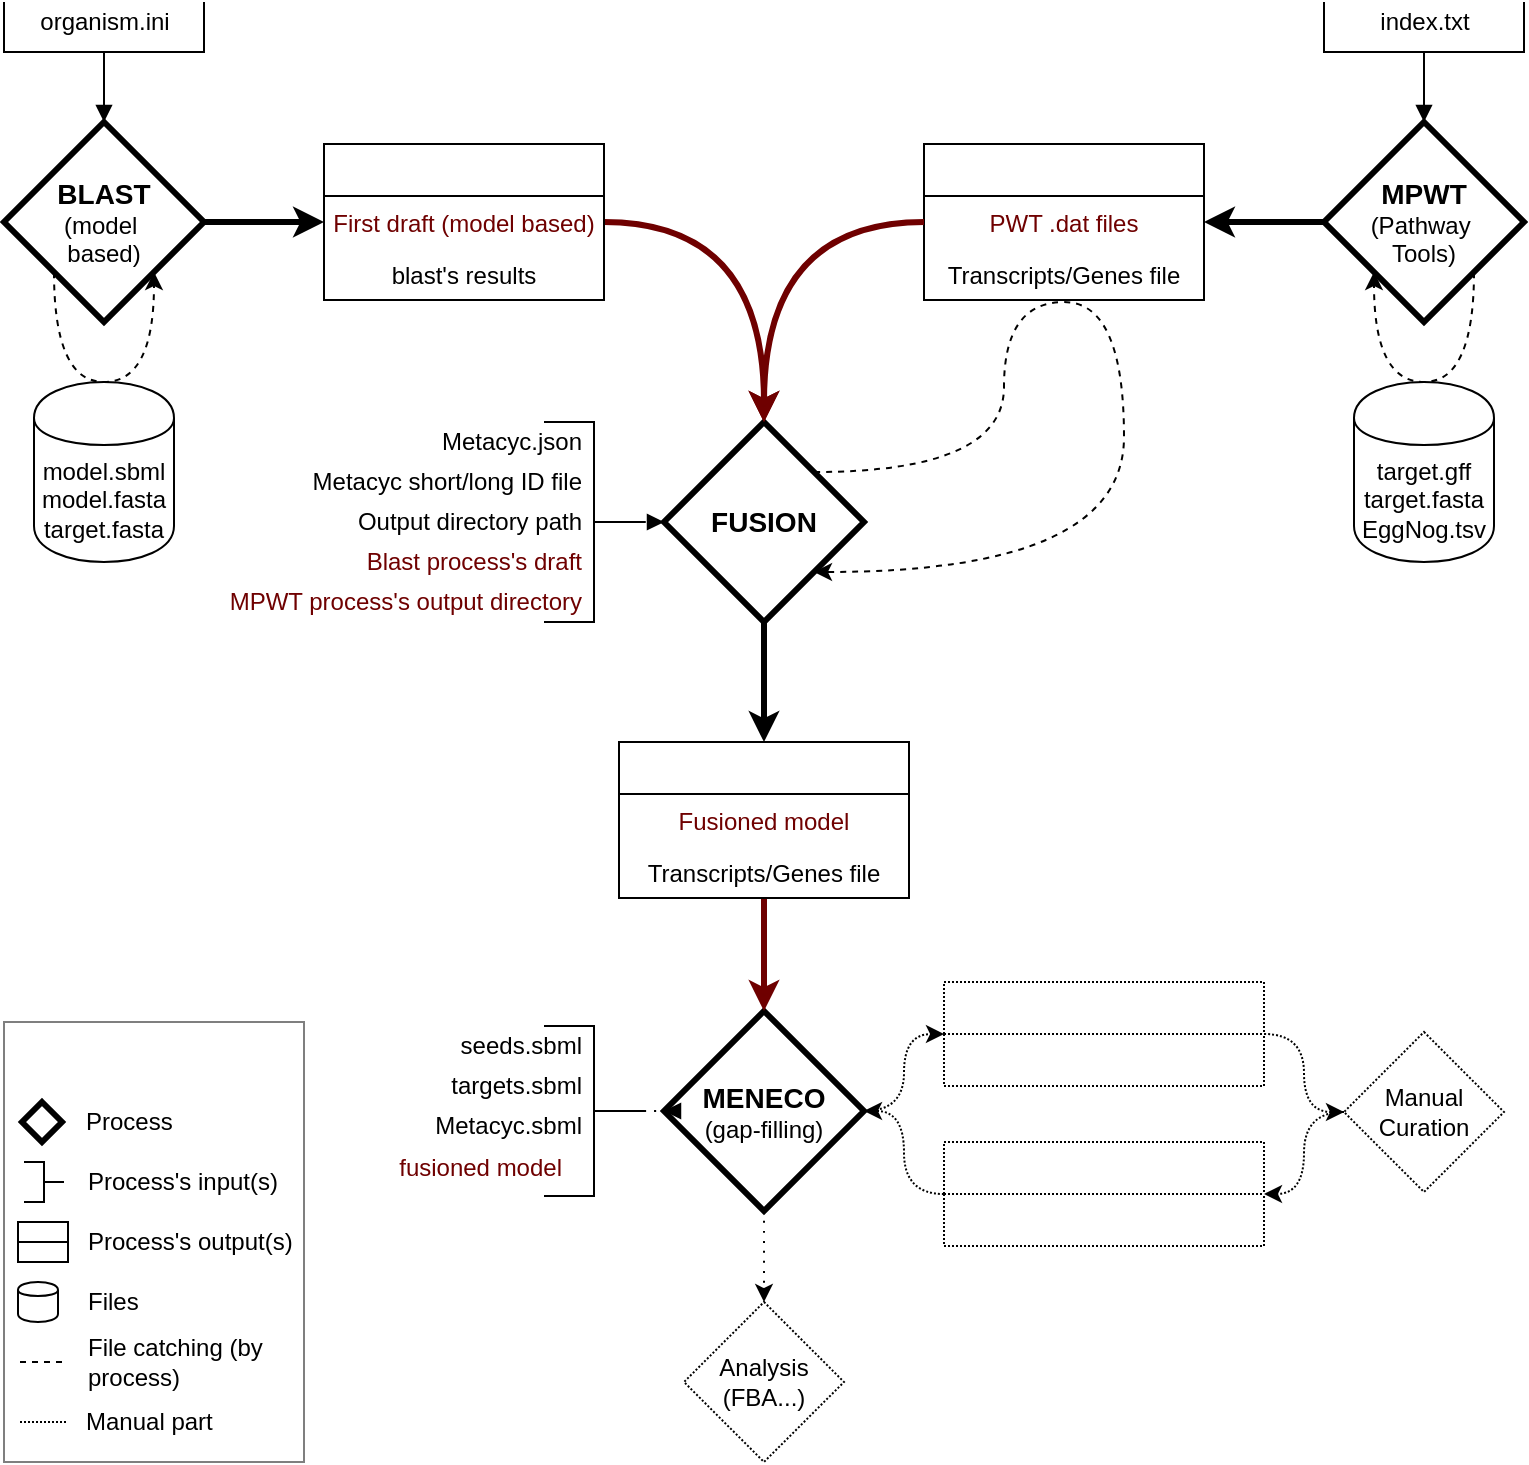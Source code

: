 <mxfile version="13.1.3">
    <diagram id="o0smKaDgvFKERGBBpBr-" name="Page-1">
        <mxGraphModel dx="1315" dy="858" grid="1" gridSize="10" guides="1" tooltips="1" connect="1" arrows="1" fold="1" page="1" pageScale="1" pageWidth="827" pageHeight="1169" math="0" shadow="0">
            <root>
                <mxCell id="0"/>
                <mxCell id="1" parent="0"/>
                <mxCell id="174" value="&lt;b&gt;&lt;u&gt;Legend&lt;br&gt;&lt;br&gt;&lt;/u&gt;&lt;/b&gt;&lt;br&gt;&lt;br&gt;&lt;br&gt;&lt;br&gt;&lt;br&gt;&lt;br&gt;&lt;br&gt;&lt;div style=&quot;text-align: left&quot;&gt;&lt;br&gt;&lt;/div&gt;&lt;div style=&quot;text-align: left&quot;&gt;&lt;br&gt;&lt;/div&gt;&lt;div style=&quot;text-align: left&quot;&gt;&lt;br&gt;&lt;/div&gt;&lt;div style=&quot;text-align: left&quot;&gt;&lt;br&gt;&lt;/div&gt;&lt;div style=&quot;text-align: left&quot;&gt;&lt;br&gt;&lt;/div&gt;" style="rounded=0;whiteSpace=wrap;html=1;labelBackgroundColor=none;strokeWidth=1;fillColor=#ffffff;gradientColor=none;fontColor=#FFFFFF;align=center;shadow=0;opacity=50;" vertex="1" parent="1">
                    <mxGeometry x="40" y="540" width="150" height="220" as="geometry"/>
                </mxCell>
                <mxCell id="4" style="edgeStyle=orthogonalEdgeStyle;rounded=0;orthogonalLoop=1;jettySize=auto;html=1;entryX=0;entryY=0.5;entryDx=0;entryDy=0;strokeWidth=3;" edge="1" parent="1" source="HzG04TnZoqRZdCO0ONwn-1">
                    <mxGeometry relative="1" as="geometry">
                        <mxPoint x="200" y="140" as="targetPoint"/>
                    </mxGeometry>
                </mxCell>
                <mxCell id="51" style="edgeStyle=orthogonalEdgeStyle;curved=1;orthogonalLoop=1;jettySize=auto;html=1;dashed=1;exitX=0;exitY=1;exitDx=0;exitDy=0;entryX=1;entryY=1;entryDx=0;entryDy=0;" edge="1" parent="1" source="HzG04TnZoqRZdCO0ONwn-1" target="HzG04TnZoqRZdCO0ONwn-1">
                    <mxGeometry relative="1" as="geometry">
                        <mxPoint x="160" y="220" as="targetPoint"/>
                        <Array as="points">
                            <mxPoint x="65" y="220"/>
                            <mxPoint x="115" y="220"/>
                        </Array>
                    </mxGeometry>
                </mxCell>
                <mxCell id="HzG04TnZoqRZdCO0ONwn-1" value="&lt;b&gt;&lt;font style=&quot;font-size: 14px&quot;&gt;BLAST&lt;/font&gt;&lt;/b&gt;&lt;br&gt;&lt;font style=&quot;font-size: 12px&quot;&gt;(model&amp;nbsp;&lt;br&gt;based)&lt;/font&gt;" style="rhombus;labelBorderColor=none;labelBackgroundColor=none;whiteSpace=wrap;html=1;strokeWidth=3;gradientColor=none;" parent="1" vertex="1">
                    <mxGeometry x="40" y="90" width="100" height="100" as="geometry"/>
                </mxCell>
                <mxCell id="92" style="edgeStyle=orthogonalEdgeStyle;curved=1;orthogonalLoop=1;jettySize=auto;html=1;entryX=1;entryY=0.5;entryDx=0;entryDy=0;startArrow=none;startFill=0;fontColor=#6F0000;strokeWidth=3;" edge="1" parent="1" source="HzG04TnZoqRZdCO0ONwn-3" target="89">
                    <mxGeometry relative="1" as="geometry"/>
                </mxCell>
                <mxCell id="HzG04TnZoqRZdCO0ONwn-3" value="&lt;b&gt;&lt;font style=&quot;font-size: 14px&quot;&gt;MPWT&lt;/font&gt;&lt;/b&gt;&lt;br&gt;(Pathway&amp;nbsp;&lt;br&gt;Tools)" style="rhombus;whiteSpace=wrap;html=1;strokeWidth=3;gradientColor=none;" parent="1" vertex="1">
                    <mxGeometry x="700" y="90" width="100" height="100" as="geometry"/>
                </mxCell>
                <mxCell id="128" style="edgeStyle=orthogonalEdgeStyle;curved=1;orthogonalLoop=1;jettySize=auto;html=1;entryX=0.5;entryY=0;entryDx=0;entryDy=0;startArrow=none;startFill=0;fontColor=#6F0000;strokeWidth=3;" edge="1" parent="1" source="HzG04TnZoqRZdCO0ONwn-5" target="121">
                    <mxGeometry relative="1" as="geometry"/>
                </mxCell>
                <mxCell id="HzG04TnZoqRZdCO0ONwn-5" value="&lt;b&gt;&lt;font style=&quot;font-size: 14px&quot;&gt;FUSION&lt;/font&gt;&lt;/b&gt;" style="rhombus;whiteSpace=wrap;html=1;strokeWidth=3;gradientColor=none;" parent="1" vertex="1">
                    <mxGeometry x="370" y="240" width="100" height="100" as="geometry"/>
                </mxCell>
                <mxCell id="144" style="edgeStyle=orthogonalEdgeStyle;curved=1;orthogonalLoop=1;jettySize=auto;html=1;exitX=0.5;exitY=1;exitDx=0;exitDy=0;startArrow=none;startFill=0;fontColor=#FFFFFF;dashed=1;dashPattern=1 4;entryX=0.5;entryY=0;entryDx=0;entryDy=0;" edge="1" parent="1" source="HzG04TnZoqRZdCO0ONwn-9" target="45">
                    <mxGeometry relative="1" as="geometry">
                        <mxPoint x="420" y="670" as="targetPoint"/>
                    </mxGeometry>
                </mxCell>
                <mxCell id="145" style="edgeStyle=orthogonalEdgeStyle;curved=1;orthogonalLoop=1;jettySize=auto;html=1;entryX=0;entryY=0.5;entryDx=0;entryDy=0;startArrow=none;startFill=0;fontColor=#FFFFFF;dashed=1;dashPattern=1 1;" edge="1" parent="1" source="HzG04TnZoqRZdCO0ONwn-9" target="133">
                    <mxGeometry relative="1" as="geometry"/>
                </mxCell>
                <mxCell id="HzG04TnZoqRZdCO0ONwn-9" value="&lt;b&gt;&lt;font style=&quot;font-size: 14px&quot;&gt;MENECO&lt;/font&gt;&lt;/b&gt;&lt;br&gt;(gap-filling)" style="rhombus;whiteSpace=wrap;html=1;rounded=0;strokeWidth=3;gradientColor=none;" parent="1" vertex="1">
                    <mxGeometry x="370" y="534.5" width="100" height="100" as="geometry"/>
                </mxCell>
                <mxCell id="151" style="edgeStyle=orthogonalEdgeStyle;curved=1;orthogonalLoop=1;jettySize=auto;html=1;exitX=0;exitY=0.5;exitDx=0;exitDy=0;entryX=1;entryY=0.5;entryDx=0;entryDy=0;startArrow=none;startFill=0;fontColor=#FFFFFF;dashed=1;dashPattern=1 1;" edge="1" parent="1" source="HzG04TnZoqRZdCO0ONwn-11" target="147">
                    <mxGeometry relative="1" as="geometry"/>
                </mxCell>
                <mxCell id="HzG04TnZoqRZdCO0ONwn-11" value="Manual Curation" style="rhombus;whiteSpace=wrap;html=1;gradientColor=none;fillColor=none;dashed=1;dashPattern=1 1;" parent="1" vertex="1">
                    <mxGeometry x="710" y="545" width="80" height="80" as="geometry"/>
                </mxCell>
                <mxCell id="154" style="edgeStyle=orthogonalEdgeStyle;curved=1;orthogonalLoop=1;jettySize=auto;html=1;exitX=0;exitY=0.5;exitDx=0;exitDy=0;exitPerimeter=0;entryX=0;entryY=0.5;entryDx=0;entryDy=0;dashed=1;dashPattern=1 4;startArrow=none;startFill=0;endArrow=block;endFill=1;fontColor=#FFFFFF;" edge="1" parent="1" source="HzG04TnZoqRZdCO0ONwn-13" target="HzG04TnZoqRZdCO0ONwn-5">
                    <mxGeometry relative="1" as="geometry"/>
                </mxCell>
                <mxCell id="HzG04TnZoqRZdCO0ONwn-13" value="" style="strokeWidth=1;html=1;shape=mxgraph.flowchart.annotation_2;align=left;labelPosition=right;pointerEvents=1;direction=west;" parent="1" vertex="1">
                    <mxGeometry x="310" y="240" width="50" height="100" as="geometry"/>
                </mxCell>
                <mxCell id="156" style="edgeStyle=orthogonalEdgeStyle;curved=1;orthogonalLoop=1;jettySize=auto;html=1;exitX=0;exitY=0.5;exitDx=0;exitDy=0;exitPerimeter=0;dashed=1;dashPattern=1 4;startArrow=none;startFill=0;endArrow=block;endFill=1;fontColor=#FFFFFF;" edge="1" parent="1" source="HzG04TnZoqRZdCO0ONwn-15" target="HzG04TnZoqRZdCO0ONwn-3">
                    <mxGeometry relative="1" as="geometry"/>
                </mxCell>
                <mxCell id="HzG04TnZoqRZdCO0ONwn-15" value="" style="strokeWidth=1;html=1;shape=mxgraph.flowchart.annotation_2;align=left;labelPosition=right;pointerEvents=1;direction=north;" parent="1" vertex="1">
                    <mxGeometry x="700" y="30" width="100" height="50" as="geometry"/>
                </mxCell>
                <mxCell id="155" style="edgeStyle=orthogonalEdgeStyle;curved=1;orthogonalLoop=1;jettySize=auto;html=1;exitX=0;exitY=0.5;exitDx=0;exitDy=0;exitPerimeter=0;dashed=1;dashPattern=1 4;startArrow=none;startFill=0;endArrow=block;endFill=1;fontColor=#FFFFFF;" edge="1" parent="1" source="18" target="HzG04TnZoqRZdCO0ONwn-1">
                    <mxGeometry relative="1" as="geometry"/>
                </mxCell>
                <mxCell id="18" value="" style="strokeWidth=1;html=1;shape=mxgraph.flowchart.annotation_2;align=left;labelPosition=right;pointerEvents=1;direction=north;" vertex="1" parent="1">
                    <mxGeometry x="40" y="30" width="100" height="50" as="geometry"/>
                </mxCell>
                <mxCell id="82" style="edgeStyle=orthogonalEdgeStyle;curved=1;orthogonalLoop=1;jettySize=auto;html=1;entryX=0.5;entryY=0;entryDx=0;entryDy=0;startArrow=none;startFill=0;fontColor=#000000;fillColor=#a20025;strokeColor=#6F0000;strokeWidth=3;" edge="1" parent="1" source="78" target="HzG04TnZoqRZdCO0ONwn-5">
                    <mxGeometry relative="1" as="geometry"/>
                </mxCell>
                <mxCell id="78" value="&lt;font color=&quot;#ffffff&quot;&gt;&lt;b&gt;Blast process's output&lt;/b&gt;&lt;/font&gt;" style="swimlane;fontStyle=0;childLayout=stackLayout;horizontal=1;startSize=26;fillColor=none;horizontalStack=0;resizeParent=1;resizeParentMax=0;resizeLast=0;collapsible=1;marginBottom=0;labelBackgroundColor=none;fontColor=#000000;align=center;html=1;" vertex="1" parent="1">
                    <mxGeometry x="200" y="101" width="140" height="78" as="geometry"/>
                </mxCell>
                <mxCell id="79" value="First draft (model based)" style="text;strokeColor=none;fillColor=none;align=center;verticalAlign=top;spacingLeft=4;spacingRight=4;overflow=hidden;rotatable=0;points=[[0,0.5],[1,0.5]];portConstraint=eastwest;fontColor=#6F0000;" vertex="1" parent="78">
                    <mxGeometry y="26" width="140" height="26" as="geometry"/>
                </mxCell>
                <mxCell id="80" value="blast's results" style="text;strokeColor=none;fillColor=none;align=center;verticalAlign=top;spacingLeft=4;spacingRight=4;overflow=hidden;rotatable=0;points=[[0,0.5],[1,0.5]];portConstraint=eastwest;" vertex="1" parent="78">
                    <mxGeometry y="52" width="140" height="26" as="geometry"/>
                </mxCell>
                <mxCell id="88" value="&lt;font color=&quot;#ffffff&quot;&gt;&lt;b&gt;MPWT process's output&lt;/b&gt;&lt;/font&gt;" style="swimlane;fontStyle=0;childLayout=stackLayout;horizontal=1;startSize=26;fillColor=none;horizontalStack=0;resizeParent=1;resizeParentMax=0;resizeLast=0;collapsible=1;marginBottom=0;labelBackgroundColor=none;fontColor=#000000;align=center;html=1;" vertex="1" parent="1">
                    <mxGeometry x="500" y="101" width="140" height="78" as="geometry"/>
                </mxCell>
                <mxCell id="89" value="PWT .dat files" style="text;strokeColor=none;fillColor=none;align=center;verticalAlign=top;spacingLeft=4;spacingRight=4;overflow=hidden;rotatable=0;points=[[0,0.5],[1,0.5]];portConstraint=eastwest;fontColor=#6F0000;" vertex="1" parent="88">
                    <mxGeometry y="26" width="140" height="26" as="geometry"/>
                </mxCell>
                <mxCell id="90" value="Transcripts/Genes file" style="text;strokeColor=none;fillColor=none;align=center;verticalAlign=top;spacingLeft=4;spacingRight=4;overflow=hidden;rotatable=0;points=[[0,0.5],[1,0.5]];portConstraint=eastwest;" vertex="1" parent="88">
                    <mxGeometry y="52" width="140" height="26" as="geometry"/>
                </mxCell>
                <mxCell id="129" style="edgeStyle=orthogonalEdgeStyle;curved=1;orthogonalLoop=1;jettySize=auto;html=1;entryX=0.5;entryY=0;entryDx=0;entryDy=0;startArrow=none;startFill=0;fontColor=#6F0000;fillColor=#a20025;strokeColor=#6F0000;strokeWidth=3;" edge="1" parent="1" source="121" target="HzG04TnZoqRZdCO0ONwn-9">
                    <mxGeometry relative="1" as="geometry"/>
                </mxCell>
                <mxCell id="45" value="Analysis&lt;br&gt;(FBA...)" style="rhombus;whiteSpace=wrap;html=1;align=center;dashed=1;dashPattern=1 1;" vertex="1" parent="1">
                    <mxGeometry x="380" y="680" width="80" height="80" as="geometry"/>
                </mxCell>
                <mxCell id="49" value="organism.ini" style="text;html=1;align=center;verticalAlign=middle;resizable=0;points=[];autosize=1;" vertex="1" parent="1">
                    <mxGeometry x="50" y="30" width="80" height="20" as="geometry"/>
                </mxCell>
                <mxCell id="50" value="model.sbml&lt;br&gt;model.fasta&lt;br&gt;target.fasta" style="shape=cylinder;html=1;boundedLbl=1;backgroundOutline=1;align=center;labelBackgroundColor=none;labelBorderColor=none;whiteSpace=wrap;" vertex="1" parent="1">
                    <mxGeometry x="55" y="220" width="70" height="90" as="geometry"/>
                </mxCell>
                <mxCell id="53" value="index.txt" style="text;html=1;align=center;verticalAlign=middle;resizable=0;points=[];autosize=1;" vertex="1" parent="1">
                    <mxGeometry x="720" y="30" width="60" height="20" as="geometry"/>
                </mxCell>
                <mxCell id="63" style="edgeStyle=orthogonalEdgeStyle;curved=1;orthogonalLoop=1;jettySize=auto;html=1;entryX=1;entryY=1;entryDx=0;entryDy=0;dashed=1;startArrow=none;startFill=0;fontColor=#000000;exitX=1;exitY=0;exitDx=0;exitDy=0;" edge="1" parent="1" source="HzG04TnZoqRZdCO0ONwn-5" target="HzG04TnZoqRZdCO0ONwn-5">
                    <mxGeometry relative="1" as="geometry">
                        <mxPoint x="460" y="310" as="sourcePoint"/>
                        <Array as="points">
                            <mxPoint x="540" y="265"/>
                            <mxPoint x="540" y="180"/>
                            <mxPoint x="600" y="180"/>
                            <mxPoint x="600" y="315"/>
                        </Array>
                    </mxGeometry>
                </mxCell>
                <mxCell id="64" value="target.gff&lt;br&gt;target.fasta&lt;br&gt;EggNog.tsv" style="shape=cylinder;html=1;boundedLbl=1;backgroundOutline=1;align=center;labelBackgroundColor=none;labelBorderColor=none;whiteSpace=wrap;" vertex="1" parent="1">
                    <mxGeometry x="715" y="220" width="70" height="90" as="geometry"/>
                </mxCell>
                <mxCell id="66" style="edgeStyle=orthogonalEdgeStyle;curved=1;orthogonalLoop=1;jettySize=auto;html=1;exitX=1;exitY=1;exitDx=0;exitDy=0;entryX=0;entryY=1;entryDx=0;entryDy=0;dashed=1;startArrow=none;startFill=0;fontColor=#000000;" edge="1" parent="1" source="HzG04TnZoqRZdCO0ONwn-3" target="HzG04TnZoqRZdCO0ONwn-3">
                    <mxGeometry relative="1" as="geometry">
                        <Array as="points">
                            <mxPoint x="775" y="220"/>
                            <mxPoint x="725" y="220"/>
                        </Array>
                    </mxGeometry>
                </mxCell>
                <mxCell id="93" value="Metacyc short/long ID file" style="text;html=1;align=right;verticalAlign=middle;resizable=0;points=[];autosize=1;" vertex="1" parent="1">
                    <mxGeometry x="180" y="260" width="150" height="20" as="geometry"/>
                </mxCell>
                <mxCell id="94" value="Metacyc.json" style="text;html=1;align=right;verticalAlign=middle;resizable=0;points=[];autosize=1;" vertex="1" parent="1">
                    <mxGeometry x="240" y="240" width="90" height="20" as="geometry"/>
                </mxCell>
                <mxCell id="97" value="MPWT process's output directory" style="text;html=1;align=right;verticalAlign=middle;resizable=0;points=[];autosize=1;fontColor=#6F0000;" vertex="1" parent="1">
                    <mxGeometry x="140" y="320" width="190" height="20" as="geometry"/>
                </mxCell>
                <mxCell id="101" style="edgeStyle=orthogonalEdgeStyle;curved=1;orthogonalLoop=1;jettySize=auto;html=1;exitX=0;exitY=0.5;exitDx=0;exitDy=0;entryX=0.5;entryY=0;entryDx=0;entryDy=0;startArrow=none;startFill=0;fontColor=#6F0000;fillColor=#a20025;strokeColor=#6F0000;strokeWidth=3;" edge="1" parent="1" source="89" target="HzG04TnZoqRZdCO0ONwn-5">
                    <mxGeometry relative="1" as="geometry"/>
                </mxCell>
                <mxCell id="102" value="Blast process's draft" style="text;html=1;align=right;verticalAlign=middle;resizable=0;points=[];autosize=1;fontColor=#6F0000;" vertex="1" parent="1">
                    <mxGeometry x="210" y="300" width="120" height="20" as="geometry"/>
                </mxCell>
                <mxCell id="104" value="Output directory path" style="text;html=1;align=right;verticalAlign=middle;resizable=0;points=[];autosize=1;" vertex="1" parent="1">
                    <mxGeometry x="200" y="280" width="130" height="20" as="geometry"/>
                </mxCell>
                <mxCell id="161" style="edgeStyle=orthogonalEdgeStyle;curved=1;orthogonalLoop=1;jettySize=auto;html=1;dashed=1;dashPattern=1 4;startArrow=none;startFill=0;endArrow=block;endFill=1;strokeWidth=1;fontColor=#FFFFFF;" edge="1" parent="1" source="114">
                    <mxGeometry relative="1" as="geometry">
                        <mxPoint x="370" y="584.5" as="targetPoint"/>
                    </mxGeometry>
                </mxCell>
                <mxCell id="114" value="" style="strokeWidth=1;html=1;shape=mxgraph.flowchart.annotation_2;align=left;labelPosition=right;pointerEvents=1;direction=west;" vertex="1" parent="1">
                    <mxGeometry x="310" y="542" width="50" height="85" as="geometry"/>
                </mxCell>
                <mxCell id="116" value="seeds.sbml" style="text;html=1;align=right;verticalAlign=middle;resizable=0;points=[];autosize=1;" vertex="1" parent="1">
                    <mxGeometry x="250" y="542" width="80" height="20" as="geometry"/>
                </mxCell>
                <mxCell id="118" value="targets.sbml" style="text;html=1;align=right;verticalAlign=middle;resizable=0;points=[];autosize=1;" vertex="1" parent="1">
                    <mxGeometry x="250" y="562" width="80" height="20" as="geometry"/>
                </mxCell>
                <mxCell id="131" value="fusioned model" style="text;html=1;align=right;verticalAlign=middle;resizable=0;points=[];autosize=1;fontColor=#6F0000;" vertex="1" parent="1">
                    <mxGeometry x="220" y="602.5" width="100" height="20" as="geometry"/>
                </mxCell>
                <mxCell id="132" value="Metacyc.sbml" style="text;html=1;align=right;verticalAlign=middle;resizable=0;points=[];autosize=1;" vertex="1" parent="1">
                    <mxGeometry x="240" y="582" width="90" height="20" as="geometry"/>
                </mxCell>
                <mxCell id="146" style="edgeStyle=orthogonalEdgeStyle;curved=1;orthogonalLoop=1;jettySize=auto;html=1;entryX=0;entryY=0.5;entryDx=0;entryDy=0;startArrow=none;startFill=0;fontColor=#FFFFFF;dashed=1;dashPattern=1 1;" edge="1" parent="1" source="133" target="HzG04TnZoqRZdCO0ONwn-11">
                    <mxGeometry relative="1" as="geometry"/>
                </mxCell>
                <mxCell id="133" value="&lt;font color=&quot;#ffffff&quot;&gt;&lt;b&gt;MENECO process's output&lt;/b&gt;&lt;/font&gt;" style="swimlane;fontStyle=0;childLayout=stackLayout;horizontal=1;startSize=26;fillColor=none;horizontalStack=0;resizeParent=1;resizeParentMax=0;resizeLast=0;collapsible=1;marginBottom=0;labelBackgroundColor=none;fontColor=#000000;align=center;html=1;dashed=1;dashPattern=1 1;" vertex="1" parent="1">
                    <mxGeometry x="510" y="520" width="160" height="52" as="geometry"/>
                </mxCell>
                <mxCell id="134" value="List of retrieved reactions" style="text;strokeColor=none;fillColor=none;align=center;verticalAlign=top;spacingLeft=4;spacingRight=4;overflow=hidden;rotatable=0;points=[[0,0.5],[1,0.5]];portConstraint=eastwest;fontColor=#FFFFFF;dashed=1;dashPattern=1 1;" vertex="1" parent="133">
                    <mxGeometry y="26" width="160" height="26" as="geometry"/>
                </mxCell>
                <mxCell id="152" style="edgeStyle=orthogonalEdgeStyle;curved=1;orthogonalLoop=1;jettySize=auto;html=1;startArrow=none;startFill=0;fontColor=#FFFFFF;dashed=1;dashPattern=1 1;" edge="1" parent="1" source="147" target="HzG04TnZoqRZdCO0ONwn-9">
                    <mxGeometry relative="1" as="geometry"/>
                </mxCell>
                <mxCell id="147" value="&lt;font color=&quot;#ffffff&quot;&gt;&lt;b&gt;Manual process's output&lt;/b&gt;&lt;/font&gt;" style="swimlane;fontStyle=0;childLayout=stackLayout;horizontal=1;startSize=26;fillColor=none;horizontalStack=0;resizeParent=1;resizeParentMax=0;resizeLast=0;collapsible=1;marginBottom=0;labelBackgroundColor=none;fontColor=#000000;align=center;html=1;dashed=1;dashPattern=1 1;" vertex="1" parent="1">
                    <mxGeometry x="510" y="600" width="160" height="52" as="geometry"/>
                </mxCell>
                <mxCell id="148" value="List of chosen reactions" style="text;strokeColor=none;fillColor=none;align=center;verticalAlign=top;spacingLeft=4;spacingRight=4;overflow=hidden;rotatable=0;points=[[0,0.5],[1,0.5]];portConstraint=eastwest;fontColor=#FFFFFF;dashed=1;dashPattern=1 1;" vertex="1" parent="147">
                    <mxGeometry y="26" width="160" height="26" as="geometry"/>
                </mxCell>
                <mxCell id="121" value="&lt;font color=&quot;#ffffff&quot;&gt;&lt;b&gt;Fusion process's output&lt;/b&gt;&lt;/font&gt;" style="swimlane;fontStyle=0;childLayout=stackLayout;horizontal=1;startSize=26;fillColor=none;horizontalStack=0;resizeParent=1;resizeParentMax=0;resizeLast=0;collapsible=1;marginBottom=0;labelBackgroundColor=none;fontColor=#000000;align=center;html=1;" vertex="1" parent="1">
                    <mxGeometry x="347.5" y="400" width="145" height="78" as="geometry">
                        <mxRectangle x="347.5" y="400" width="170" height="26" as="alternateBounds"/>
                    </mxGeometry>
                </mxCell>
                <mxCell id="122" value="Fusioned model" style="text;strokeColor=none;fillColor=none;align=center;verticalAlign=top;spacingLeft=4;spacingRight=4;overflow=hidden;rotatable=0;points=[[0,0.5],[1,0.5]];portConstraint=eastwest;fontColor=#6F0000;" vertex="1" parent="121">
                    <mxGeometry y="26" width="145" height="26" as="geometry"/>
                </mxCell>
                <mxCell id="123" value="Transcripts/Genes file" style="text;strokeColor=none;fillColor=none;align=center;verticalAlign=top;spacingLeft=4;spacingRight=4;overflow=hidden;rotatable=0;points=[[0,0.5],[1,0.5]];portConstraint=eastwest;" vertex="1" parent="121">
                    <mxGeometry y="52" width="145" height="26" as="geometry"/>
                </mxCell>
                <mxCell id="40" value="" style="strokeWidth=1;html=1;shape=mxgraph.flowchart.annotation_2;align=left;labelPosition=right;pointerEvents=1;direction=west;" vertex="1" parent="1">
                    <mxGeometry x="50" y="610" width="20" height="20" as="geometry"/>
                </mxCell>
                <mxCell id="41" value="Process's input(s)" style="text;html=1;align=left;verticalAlign=middle;resizable=0;points=[];autosize=1;" vertex="1" parent="1">
                    <mxGeometry x="80" y="610" width="110" height="20" as="geometry"/>
                </mxCell>
                <mxCell id="110" value="Process's output(s)" style="text;html=1;align=left;verticalAlign=middle;resizable=0;points=[];autosize=1;" vertex="1" parent="1">
                    <mxGeometry x="79.5" y="640" width="120" height="20" as="geometry"/>
                </mxCell>
                <mxCell id="42" value="" style="rhombus;whiteSpace=wrap;html=1;strokeWidth=3;" vertex="1" parent="1">
                    <mxGeometry x="49" y="580" width="20" height="20" as="geometry"/>
                </mxCell>
                <mxCell id="43" value="Process" style="text;html=1;align=left;verticalAlign=middle;resizable=0;points=[];autosize=1;" vertex="1" parent="1">
                    <mxGeometry x="79" y="580" width="60" height="20" as="geometry"/>
                </mxCell>
                <mxCell id="68" value="" style="shape=cylinder;whiteSpace=wrap;html=1;boundedLbl=1;backgroundOutline=1;labelBackgroundColor=none;fontColor=#000000;align=left;" vertex="1" parent="1">
                    <mxGeometry x="47" y="670" width="20" height="20" as="geometry"/>
                </mxCell>
                <mxCell id="69" value="Files" style="text;html=1;align=left;verticalAlign=middle;resizable=0;points=[];autosize=1;" vertex="1" parent="1">
                    <mxGeometry x="80" y="670" width="40" height="20" as="geometry"/>
                </mxCell>
                <mxCell id="175" value="" style="endArrow=none;dashed=1;html=1;strokeWidth=1;fontColor=#FFFFFF;strokeColor=#000000;" edge="1" parent="1">
                    <mxGeometry width="50" height="50" relative="1" as="geometry">
                        <mxPoint x="48" y="710" as="sourcePoint"/>
                        <mxPoint x="71" y="710" as="targetPoint"/>
                    </mxGeometry>
                </mxCell>
                <mxCell id="176" value="File catching (by &lt;br&gt;process)" style="text;html=1;align=left;verticalAlign=middle;resizable=0;points=[];autosize=1;" vertex="1" parent="1">
                    <mxGeometry x="80" y="695" width="110" height="30" as="geometry"/>
                </mxCell>
                <mxCell id="178" value="" style="endArrow=none;dashed=1;html=1;strokeWidth=1;fontColor=#FFFFFF;strokeColor=#000000;dashPattern=1 1;" edge="1" parent="1">
                    <mxGeometry width="50" height="50" relative="1" as="geometry">
                        <mxPoint x="48" y="740" as="sourcePoint"/>
                        <mxPoint x="71" y="740" as="targetPoint"/>
                    </mxGeometry>
                </mxCell>
                <mxCell id="182" value="Manual part" style="text;html=1;align=left;verticalAlign=middle;resizable=0;points=[];autosize=1;" vertex="1" parent="1">
                    <mxGeometry x="79" y="730" width="80" height="20" as="geometry"/>
                </mxCell>
                <mxCell id="106" value="" style="swimlane;fontStyle=0;childLayout=stackLayout;horizontal=1;startSize=10;fillColor=none;horizontalStack=0;resizeParent=1;resizeParentMax=0;resizeLast=0;collapsible=1;marginBottom=0;labelBackgroundColor=none;fontColor=#6F0000;align=left;html=1;" vertex="1" parent="1">
                    <mxGeometry x="47" y="640" width="25" height="20" as="geometry"/>
                </mxCell>
            </root>
        </mxGraphModel>
    </diagram>
</mxfile>